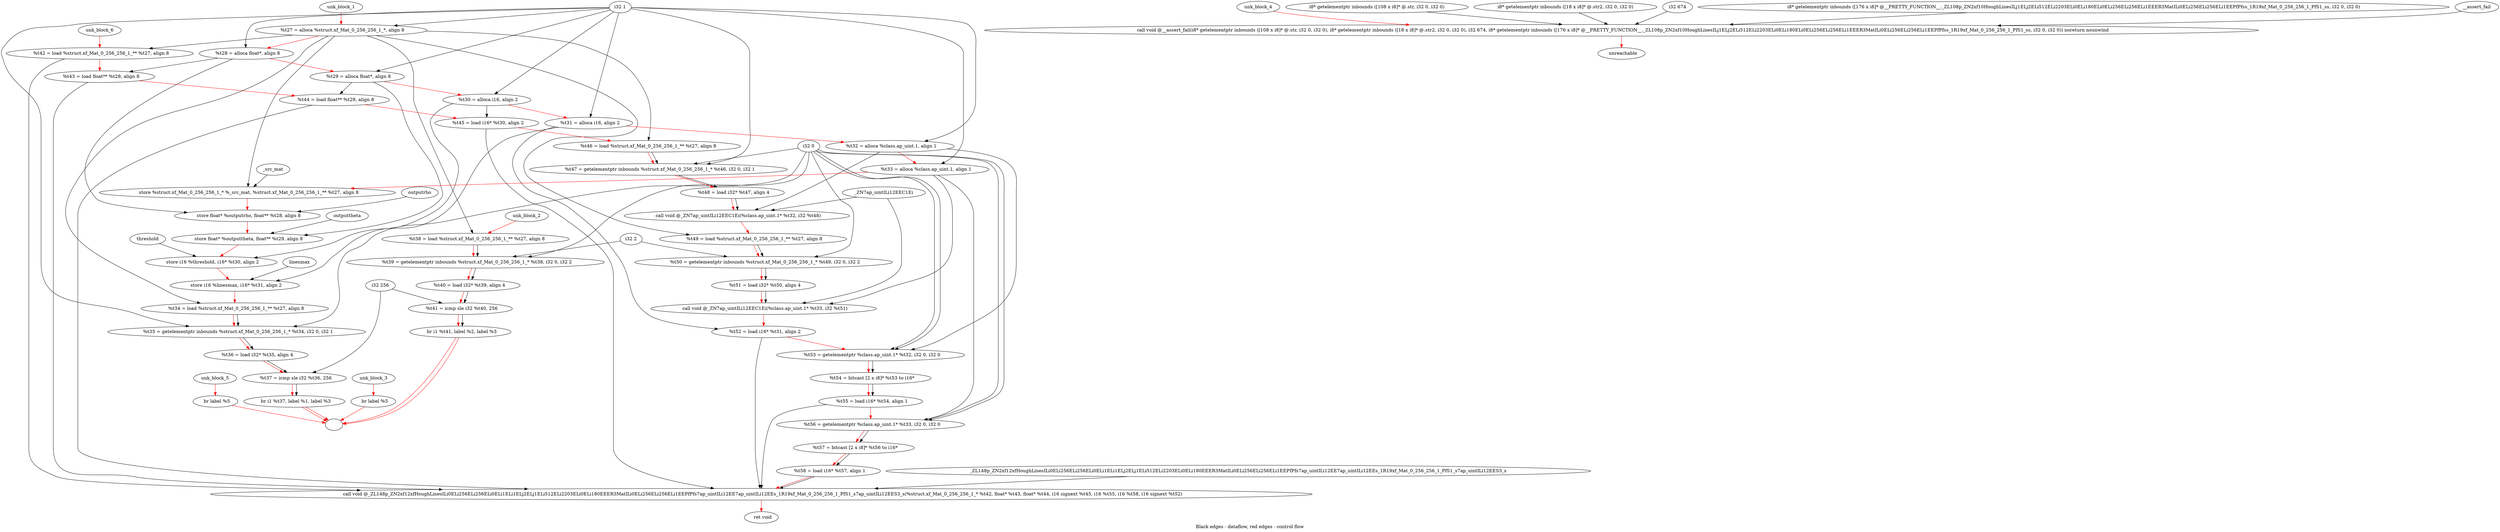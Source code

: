 digraph G {
compound=true
label="Black edges - dataflow, red edges - control flow"
"t27" [label="  %t27 = alloca %struct.xf_Mat_0_256_256_1_*, align 8"]
"t28" [label="  %t28 = alloca float*, align 8"]
"t29" [label="  %t29 = alloca float*, align 8"]
"t30" [label="  %t30 = alloca i16, align 2"]
"t31" [label="  %t31 = alloca i16, align 2"]
"t32" [label="  %t32 = alloca %class.ap_uint.1, align 1"]
"t33" [label="  %t33 = alloca %class.ap_uint.1, align 1"]
"_1" [label="  store %struct.xf_Mat_0_256_256_1_* %_src_mat, %struct.xf_Mat_0_256_256_1_** %t27, align 8"]
"_2" [label="  store float* %outputrho, float** %t28, align 8"]
"_3" [label="  store float* %outputtheta, float** %t29, align 8"]
"_4" [label="  store i16 %threshold, i16* %t30, align 2"]
"_5" [label="  store i16 %linesmax, i16* %t31, align 2"]
"t34" [label="  %t34 = load %struct.xf_Mat_0_256_256_1_** %t27, align 8"]
"t35" [label="  %t35 = getelementptr inbounds %struct.xf_Mat_0_256_256_1_* %t34, i32 0, i32 1"]
"t36" [label="  %t36 = load i32* %t35, align 4"]
"t37" [label="  %t37 = icmp sle i32 %t36, 256"]
"_6" [label="  br i1 %t37, label %1, label %3"]
"unk_block_1" -> "t27"[color=red]
"i32 1" -> "t27"
"t27" -> "t28"[color=red weight=2]
"i32 1" -> "t28"
"t28" -> "t29"[color=red weight=2]
"i32 1" -> "t29"
"t29" -> "t30"[color=red weight=2]
"i32 1" -> "t30"
"t30" -> "t31"[color=red weight=2]
"i32 1" -> "t31"
"t31" -> "t32"[color=red weight=2]
"i32 1" -> "t32"
"t32" -> "t33"[color=red weight=2]
"i32 1" -> "t33"
"t33" -> "_1"[color=red weight=2]
"_src_mat" -> "_1"
"t27" -> "_1"
"_1" -> "_2"[color=red weight=2]
"outputrho" -> "_2"
"t28" -> "_2"
"_2" -> "_3"[color=red weight=2]
"outputtheta" -> "_3"
"t29" -> "_3"
"_3" -> "_4"[color=red weight=2]
"threshold" -> "_4"
"t30" -> "_4"
"_4" -> "_5"[color=red weight=2]
"linesmax" -> "_5"
"t31" -> "_5"
"_5" -> "t34"[color=red weight=2]
"t27" -> "t34"
"t34" -> "t35"[color=red weight=2]
"t34" -> "t35"
"i32 0" -> "t35"
"i32 1" -> "t35"
"t35" -> "t36"[color=red weight=2]
"t35" -> "t36"
"t36" -> "t37"[color=red weight=2]
"t36" -> "t37"
"i32 256" -> "t37"
"t37" -> "_6"[color=red weight=2]
"t37" -> "_6"
"_6" -> ""[color=red]
"_6" -> ""[color=red]

"t38" [label="  %t38 = load %struct.xf_Mat_0_256_256_1_** %t27, align 8"]
"t39" [label="  %t39 = getelementptr inbounds %struct.xf_Mat_0_256_256_1_* %t38, i32 0, i32 2"]
"t40" [label="  %t40 = load i32* %t39, align 4"]
"t41" [label="  %t41 = icmp sle i32 %t40, 256"]
"_7" [label="  br i1 %t41, label %2, label %3"]
"unk_block_2" -> "t38"[color=red]
"t27" -> "t38"
"t38" -> "t39"[color=red weight=2]
"t38" -> "t39"
"i32 0" -> "t39"
"i32 2" -> "t39"
"t39" -> "t40"[color=red weight=2]
"t39" -> "t40"
"t40" -> "t41"[color=red weight=2]
"t40" -> "t41"
"i32 256" -> "t41"
"t41" -> "_7"[color=red weight=2]
"t41" -> "_7"
"_7" -> ""[color=red]
"_7" -> ""[color=red]

"_8" [label="  br label %5"]
"unk_block_3" -> "_8"[color=red]
"_8" -> ""[color=red]

"_9" [label="  call void @__assert_fail(i8* getelementptr inbounds ([108 x i8]* @.str, i32 0, i32 0), i8* getelementptr inbounds ([18 x i8]* @.str2, i32 0, i32 0), i32 674, i8* getelementptr inbounds ([176 x i8]* @__PRETTY_FUNCTION__._ZL108p_ZN2xf10HoughLinesILj1ELj2ELi512ELi2203ELi0ELi180ELi0ELi256ELi256ELi1EEER3MatILi0ELi256ELi256ELi1EEPfPfss_1R19xf_Mat_0_256_256_1_PfS1_ss, i32 0, i32 0)) noreturn nounwind"]
"_10" [label="  unreachable"]
"unk_block_4" -> "_9"[color=red]
"i8* getelementptr inbounds ([108 x i8]* @.str, i32 0, i32 0)" -> "_9"
"i8* getelementptr inbounds ([18 x i8]* @.str2, i32 0, i32 0)" -> "_9"
"i32 674" -> "_9"
"i8* getelementptr inbounds ([176 x i8]* @__PRETTY_FUNCTION__._ZL108p_ZN2xf10HoughLinesILj1ELj2ELi512ELi2203ELi0ELi180ELi0ELi256ELi256ELi1EEER3MatILi0ELi256ELi256ELi1EEPfPfss_1R19xf_Mat_0_256_256_1_PfS1_ss, i32 0, i32 0)" -> "_9"
"__assert_fail" -> "_9"
"_9" -> "_10"[color=red weight=2]

"_11" [label="  br label %5"]
"unk_block_5" -> "_11"[color=red]
"_11" -> ""[color=red]

"t42" [label="  %t42 = load %struct.xf_Mat_0_256_256_1_** %t27, align 8"]
"t43" [label="  %t43 = load float** %t28, align 8"]
"t44" [label="  %t44 = load float** %t29, align 8"]
"t45" [label="  %t45 = load i16* %t30, align 2"]
"t46" [label="  %t46 = load %struct.xf_Mat_0_256_256_1_** %t27, align 8"]
"t47" [label="  %t47 = getelementptr inbounds %struct.xf_Mat_0_256_256_1_* %t46, i32 0, i32 1"]
"t48" [label="  %t48 = load i32* %t47, align 4"]
"_12" [label="  call void @_ZN7ap_uintILi12EEC1Ei(%class.ap_uint.1* %t32, i32 %t48)"]
"t49" [label="  %t49 = load %struct.xf_Mat_0_256_256_1_** %t27, align 8"]
"t50" [label="  %t50 = getelementptr inbounds %struct.xf_Mat_0_256_256_1_* %t49, i32 0, i32 2"]
"t51" [label="  %t51 = load i32* %t50, align 4"]
"_13" [label="  call void @_ZN7ap_uintILi12EEC1Ei(%class.ap_uint.1* %t33, i32 %t51)"]
"t52" [label="  %t52 = load i16* %t31, align 2"]
"t53" [label="  %t53 = getelementptr %class.ap_uint.1* %t32, i32 0, i32 0"]
"t54" [label="  %t54 = bitcast [2 x i8]* %t53 to i16*"]
"t55" [label="  %t55 = load i16* %t54, align 1"]
"t56" [label="  %t56 = getelementptr %class.ap_uint.1* %t33, i32 0, i32 0"]
"t57" [label="  %t57 = bitcast [2 x i8]* %t56 to i16*"]
"t58" [label="  %t58 = load i16* %t57, align 1"]
"_14" [label="  call void @_ZL148p_ZN2xf12xfHoughLinesILi0ELi256ELi256ELi0ELi1ELi1ELj2ELj1ELi512ELi2203ELi0ELi180EEER3MatILi0ELi256ELi256ELi1EEPfPfs7ap_uintILi12EE7ap_uintILi12EEs_1R19xf_Mat_0_256_256_1_PfS1_s7ap_uintILi12EES3_s(%struct.xf_Mat_0_256_256_1_* %t42, float* %t43, float* %t44, i16 signext %t45, i16 %t55, i16 %t58, i16 signext %t52)"]
"_15" [label="  ret void"]
"unk_block_6" -> "t42"[color=red]
"t27" -> "t42"
"t42" -> "t43"[color=red weight=2]
"t28" -> "t43"
"t43" -> "t44"[color=red weight=2]
"t29" -> "t44"
"t44" -> "t45"[color=red weight=2]
"t30" -> "t45"
"t45" -> "t46"[color=red weight=2]
"t27" -> "t46"
"t46" -> "t47"[color=red weight=2]
"t46" -> "t47"
"i32 0" -> "t47"
"i32 1" -> "t47"
"t47" -> "t48"[color=red weight=2]
"t47" -> "t48"
"t48" -> "_12"[color=red weight=2]
"t32" -> "_12"
"t48" -> "_12"
"_ZN7ap_uintILi12EEC1Ei" -> "_12"
"_12" -> "t49"[color=red weight=2]
"t27" -> "t49"
"t49" -> "t50"[color=red weight=2]
"t49" -> "t50"
"i32 0" -> "t50"
"i32 2" -> "t50"
"t50" -> "t51"[color=red weight=2]
"t50" -> "t51"
"t51" -> "_13"[color=red weight=2]
"t33" -> "_13"
"t51" -> "_13"
"_ZN7ap_uintILi12EEC1Ei" -> "_13"
"_13" -> "t52"[color=red weight=2]
"t31" -> "t52"
"t52" -> "t53"[color=red weight=2]
"t32" -> "t53"
"i32 0" -> "t53"
"i32 0" -> "t53"
"t53" -> "t54"[color=red weight=2]
"t53" -> "t54"
"t54" -> "t55"[color=red weight=2]
"t54" -> "t55"
"t55" -> "t56"[color=red weight=2]
"t33" -> "t56"
"i32 0" -> "t56"
"i32 0" -> "t56"
"t56" -> "t57"[color=red weight=2]
"t56" -> "t57"
"t57" -> "t58"[color=red weight=2]
"t57" -> "t58"
"t58" -> "_14"[color=red weight=2]
"t42" -> "_14"
"t43" -> "_14"
"t44" -> "_14"
"t45" -> "_14"
"t55" -> "_14"
"t58" -> "_14"
"t52" -> "_14"
"_ZL148p_ZN2xf12xfHoughLinesILi0ELi256ELi256ELi0ELi1ELi1ELj2ELj1ELi512ELi2203ELi0ELi180EEER3MatILi0ELi256ELi256ELi1EEPfPfs7ap_uintILi12EE7ap_uintILi12EEs_1R19xf_Mat_0_256_256_1_PfS1_s7ap_uintILi12EES3_s" -> "_14"
"_14" -> "_15"[color=red weight=2]

}
